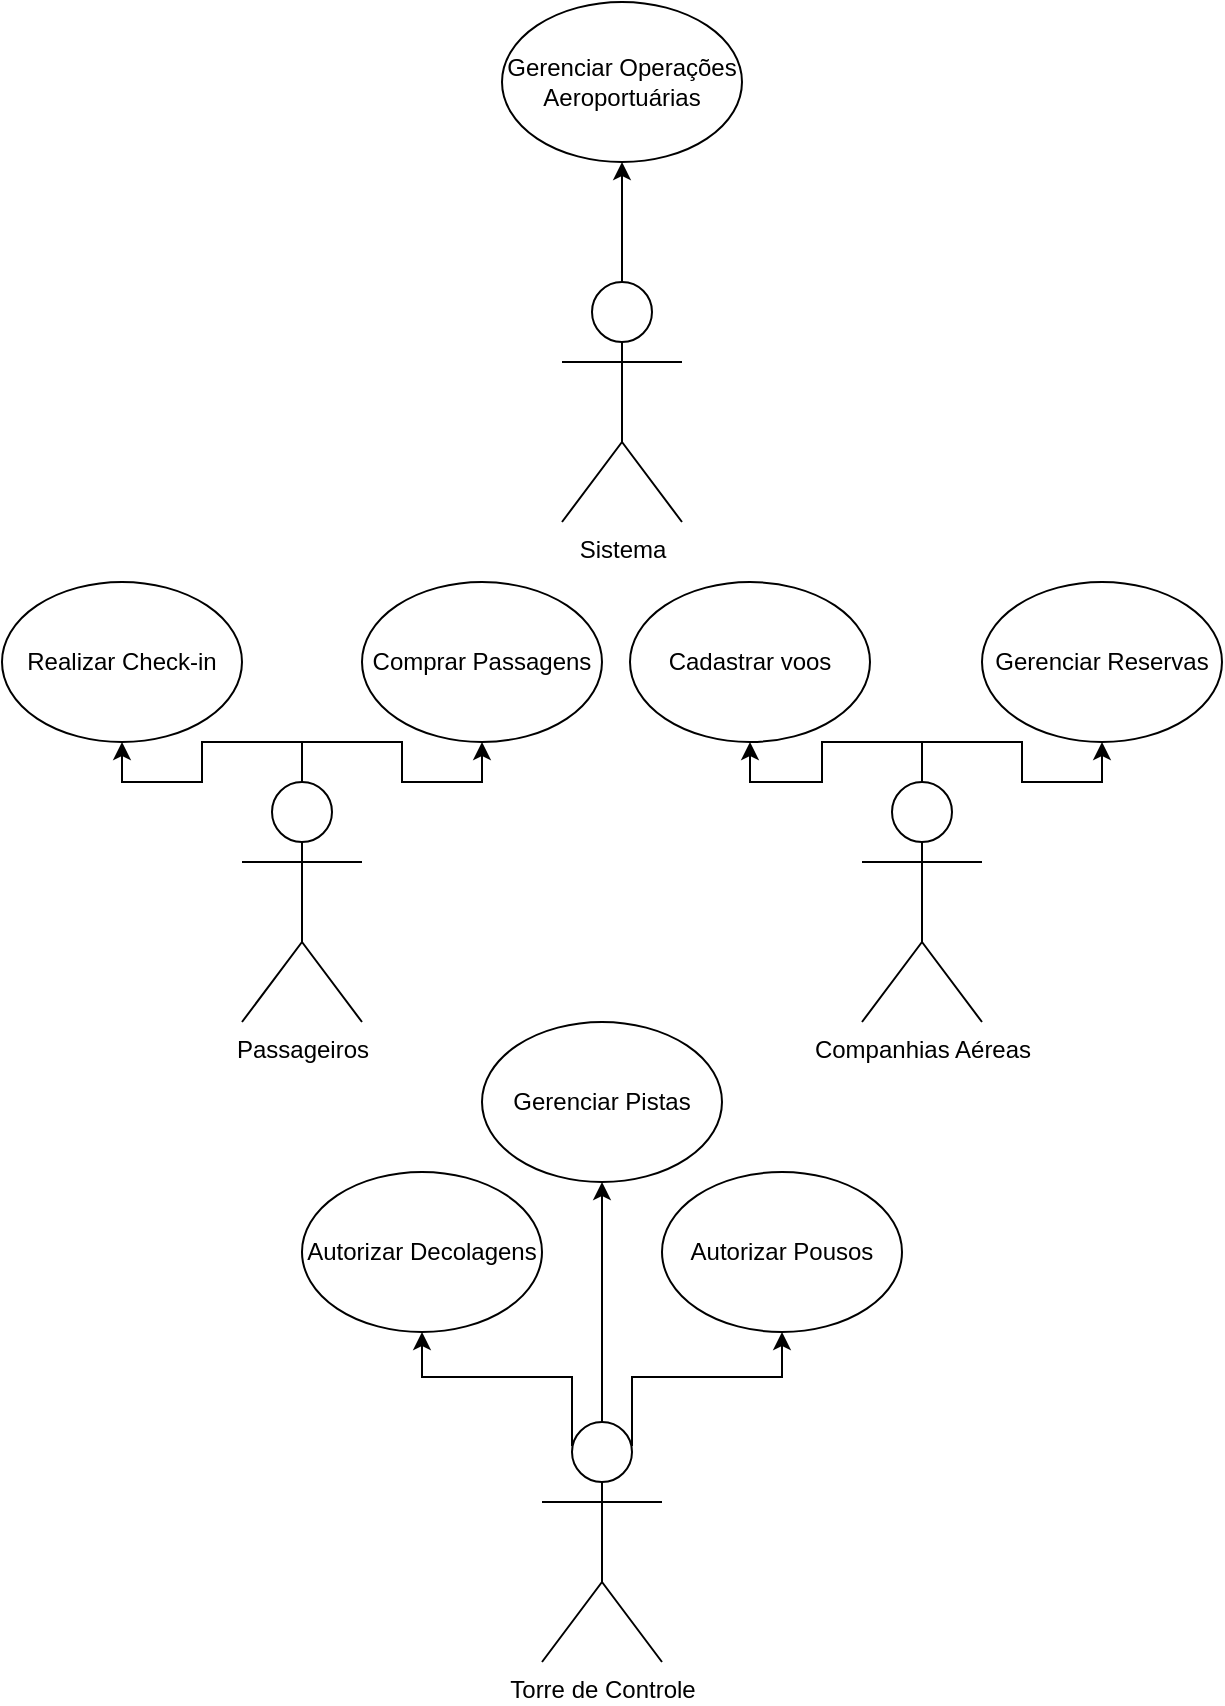 <mxfile version="26.2.4" pages="2">
  <diagram name="Casos de Uso" id="978qXqfHhKlAyuY9ruNd">
    <mxGraphModel dx="1428" dy="1946" grid="1" gridSize="10" guides="1" tooltips="1" connect="1" arrows="1" fold="1" page="1" pageScale="1" pageWidth="827" pageHeight="1169" math="0" shadow="0">
      <root>
        <mxCell id="0" />
        <mxCell id="1" parent="0" />
        <mxCell id="wZvYwobqI2S4H7QkN7qg-7" style="edgeStyle=orthogonalEdgeStyle;rounded=0;orthogonalLoop=1;jettySize=auto;html=1;exitX=0.5;exitY=0;exitDx=0;exitDy=0;exitPerimeter=0;entryX=0.5;entryY=1;entryDx=0;entryDy=0;" edge="1" parent="1" source="wZvYwobqI2S4H7QkN7qg-1" target="wZvYwobqI2S4H7QkN7qg-2">
          <mxGeometry relative="1" as="geometry" />
        </mxCell>
        <mxCell id="wZvYwobqI2S4H7QkN7qg-9" style="edgeStyle=orthogonalEdgeStyle;rounded=0;orthogonalLoop=1;jettySize=auto;html=1;exitX=0.5;exitY=0;exitDx=0;exitDy=0;exitPerimeter=0;entryX=0.5;entryY=1;entryDx=0;entryDy=0;" edge="1" parent="1" source="wZvYwobqI2S4H7QkN7qg-1" target="wZvYwobqI2S4H7QkN7qg-4">
          <mxGeometry relative="1" as="geometry" />
        </mxCell>
        <mxCell id="wZvYwobqI2S4H7QkN7qg-1" value="Passageiros" style="shape=umlActor;verticalLabelPosition=bottom;verticalAlign=top;html=1;outlineConnect=0;" vertex="1" parent="1">
          <mxGeometry x="220" y="350" width="60" height="120" as="geometry" />
        </mxCell>
        <mxCell id="wZvYwobqI2S4H7QkN7qg-2" value="Comprar Passagens" style="ellipse;whiteSpace=wrap;html=1;" vertex="1" parent="1">
          <mxGeometry x="280" y="250" width="120" height="80" as="geometry" />
        </mxCell>
        <mxCell id="wZvYwobqI2S4H7QkN7qg-4" value="Realizar Check-in" style="ellipse;whiteSpace=wrap;html=1;" vertex="1" parent="1">
          <mxGeometry x="100" y="250" width="120" height="80" as="geometry" />
        </mxCell>
        <mxCell id="wZvYwobqI2S4H7QkN7qg-11" style="edgeStyle=orthogonalEdgeStyle;rounded=0;orthogonalLoop=1;jettySize=auto;html=1;exitX=0.5;exitY=0;exitDx=0;exitDy=0;exitPerimeter=0;entryX=0.5;entryY=1;entryDx=0;entryDy=0;" edge="1" parent="1" source="wZvYwobqI2S4H7QkN7qg-13" target="wZvYwobqI2S4H7QkN7qg-14">
          <mxGeometry relative="1" as="geometry" />
        </mxCell>
        <mxCell id="wZvYwobqI2S4H7QkN7qg-12" style="edgeStyle=orthogonalEdgeStyle;rounded=0;orthogonalLoop=1;jettySize=auto;html=1;exitX=0.5;exitY=0;exitDx=0;exitDy=0;exitPerimeter=0;entryX=0.5;entryY=1;entryDx=0;entryDy=0;" edge="1" parent="1" source="wZvYwobqI2S4H7QkN7qg-13" target="wZvYwobqI2S4H7QkN7qg-15">
          <mxGeometry relative="1" as="geometry" />
        </mxCell>
        <mxCell id="wZvYwobqI2S4H7QkN7qg-13" value="Companhias Aéreas" style="shape=umlActor;verticalLabelPosition=bottom;verticalAlign=top;html=1;outlineConnect=0;" vertex="1" parent="1">
          <mxGeometry x="530" y="350" width="60" height="120" as="geometry" />
        </mxCell>
        <mxCell id="wZvYwobqI2S4H7QkN7qg-14" value="Gerenciar Reservas" style="ellipse;whiteSpace=wrap;html=1;" vertex="1" parent="1">
          <mxGeometry x="590" y="250" width="120" height="80" as="geometry" />
        </mxCell>
        <mxCell id="wZvYwobqI2S4H7QkN7qg-15" value="Cadastrar voos" style="ellipse;whiteSpace=wrap;html=1;" vertex="1" parent="1">
          <mxGeometry x="414" y="250" width="120" height="80" as="geometry" />
        </mxCell>
        <mxCell id="wZvYwobqI2S4H7QkN7qg-20" style="edgeStyle=orthogonalEdgeStyle;rounded=0;orthogonalLoop=1;jettySize=auto;html=1;exitX=0.25;exitY=0.1;exitDx=0;exitDy=0;exitPerimeter=0;entryX=0.5;entryY=1;entryDx=0;entryDy=0;" edge="1" parent="1" source="wZvYwobqI2S4H7QkN7qg-17" target="wZvYwobqI2S4H7QkN7qg-18">
          <mxGeometry relative="1" as="geometry" />
        </mxCell>
        <mxCell id="wZvYwobqI2S4H7QkN7qg-21" style="edgeStyle=orthogonalEdgeStyle;rounded=0;orthogonalLoop=1;jettySize=auto;html=1;exitX=0.75;exitY=0.1;exitDx=0;exitDy=0;exitPerimeter=0;entryX=0.5;entryY=1;entryDx=0;entryDy=0;" edge="1" parent="1" source="wZvYwobqI2S4H7QkN7qg-17" target="wZvYwobqI2S4H7QkN7qg-19">
          <mxGeometry relative="1" as="geometry" />
        </mxCell>
        <mxCell id="wZvYwobqI2S4H7QkN7qg-22" style="edgeStyle=orthogonalEdgeStyle;rounded=0;orthogonalLoop=1;jettySize=auto;html=1;exitX=0.5;exitY=0;exitDx=0;exitDy=0;exitPerimeter=0;" edge="1" parent="1" source="wZvYwobqI2S4H7QkN7qg-17" target="wZvYwobqI2S4H7QkN7qg-23">
          <mxGeometry relative="1" as="geometry">
            <mxPoint x="400" y="520" as="targetPoint" />
          </mxGeometry>
        </mxCell>
        <mxCell id="wZvYwobqI2S4H7QkN7qg-17" value="Torre de Controle" style="shape=umlActor;verticalLabelPosition=bottom;verticalAlign=top;html=1;outlineConnect=0;" vertex="1" parent="1">
          <mxGeometry x="370" y="670" width="60" height="120" as="geometry" />
        </mxCell>
        <mxCell id="wZvYwobqI2S4H7QkN7qg-18" value="Autorizar Decolagens" style="ellipse;whiteSpace=wrap;html=1;" vertex="1" parent="1">
          <mxGeometry x="250" y="545" width="120" height="80" as="geometry" />
        </mxCell>
        <mxCell id="wZvYwobqI2S4H7QkN7qg-19" value="Autorizar Pousos" style="ellipse;whiteSpace=wrap;html=1;" vertex="1" parent="1">
          <mxGeometry x="430" y="545" width="120" height="80" as="geometry" />
        </mxCell>
        <mxCell id="wZvYwobqI2S4H7QkN7qg-23" value="Gerenciar Pistas" style="ellipse;whiteSpace=wrap;html=1;" vertex="1" parent="1">
          <mxGeometry x="340" y="470" width="120" height="80" as="geometry" />
        </mxCell>
        <mxCell id="ryrk29X-_X3ViU6UFcZI-3" style="edgeStyle=orthogonalEdgeStyle;rounded=0;orthogonalLoop=1;jettySize=auto;html=1;exitX=0.5;exitY=0;exitDx=0;exitDy=0;exitPerimeter=0;" edge="1" parent="1" source="ryrk29X-_X3ViU6UFcZI-2" target="ryrk29X-_X3ViU6UFcZI-4">
          <mxGeometry relative="1" as="geometry">
            <mxPoint x="410" y="50" as="targetPoint" />
          </mxGeometry>
        </mxCell>
        <mxCell id="ryrk29X-_X3ViU6UFcZI-2" value="Sistema&lt;div&gt;&lt;br&gt;&lt;/div&gt;" style="shape=umlActor;verticalLabelPosition=bottom;verticalAlign=top;html=1;outlineConnect=0;" vertex="1" parent="1">
          <mxGeometry x="380" y="100" width="60" height="120" as="geometry" />
        </mxCell>
        <mxCell id="ryrk29X-_X3ViU6UFcZI-4" value="Gerenciar Operações Aeroportuárias" style="ellipse;whiteSpace=wrap;html=1;" vertex="1" parent="1">
          <mxGeometry x="350" y="-40" width="120" height="80" as="geometry" />
        </mxCell>
      </root>
    </mxGraphModel>
  </diagram>
  <diagram id="IeBxVa5ijmAo5wNwgdK-" name="Classes">
    <mxGraphModel dx="1428" dy="777" grid="1" gridSize="10" guides="1" tooltips="1" connect="1" arrows="1" fold="1" page="1" pageScale="1" pageWidth="827" pageHeight="1169" math="0" shadow="0">
      <root>
        <mxCell id="0" />
        <mxCell id="1" parent="0" />
        <mxCell id="k0jSgI4GBoBRbjS9LWmk-1" value="Actor" style="shape=umlActor;verticalLabelPosition=bottom;verticalAlign=top;html=1;outlineConnect=0;" vertex="1" parent="1">
          <mxGeometry x="400" y="310" width="60" height="120" as="geometry" />
        </mxCell>
      </root>
    </mxGraphModel>
  </diagram>
</mxfile>
